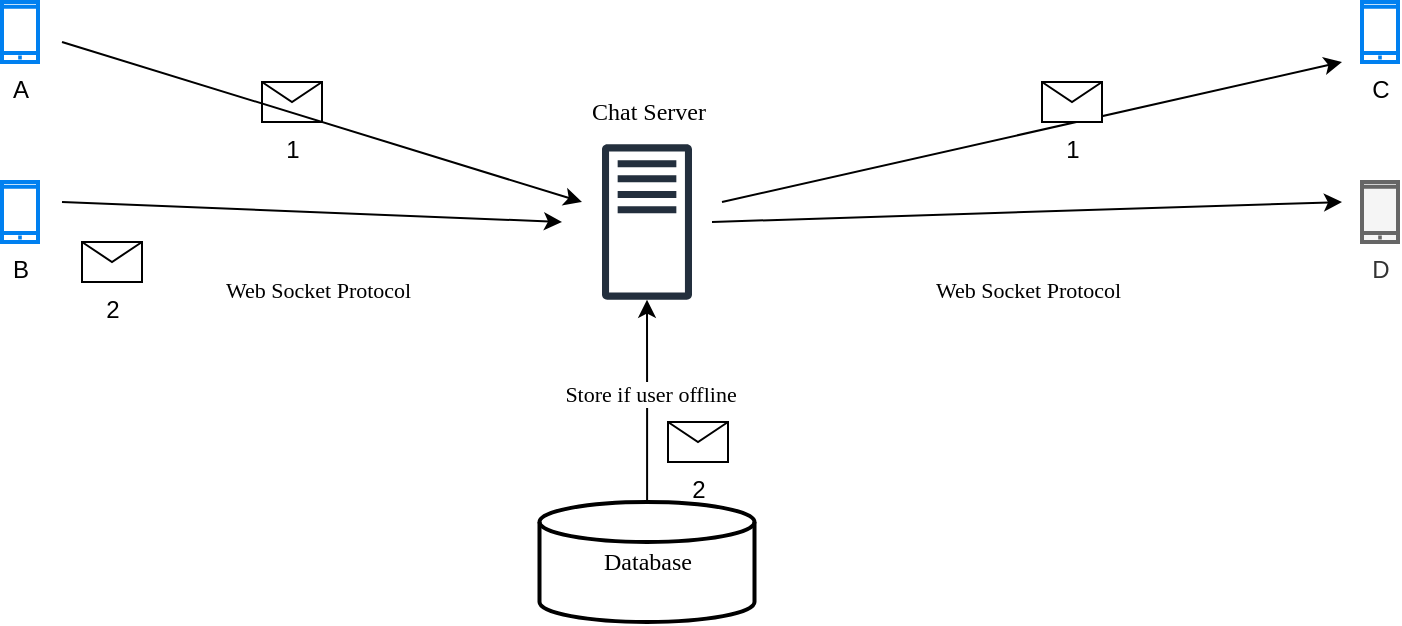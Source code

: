 <mxfile version="28.1.2">
  <diagram name="Page-1" id="N7oIrCuWwNI_fsclLT6k">
    <mxGraphModel dx="1236" dy="687" grid="1" gridSize="10" guides="1" tooltips="1" connect="1" arrows="1" fold="1" page="1" pageScale="1" pageWidth="827" pageHeight="1169" math="0" shadow="0">
      <root>
        <mxCell id="0" />
        <mxCell id="1" parent="0" />
        <mxCell id="TTPyrnQqHGNIF4u3219H-3" value="" style="sketch=0;outlineConnect=0;fontColor=#232F3E;gradientColor=none;fillColor=#232F3D;strokeColor=none;dashed=0;verticalLabelPosition=bottom;verticalAlign=top;align=center;html=1;fontSize=12;fontStyle=0;aspect=fixed;pointerEvents=1;shape=mxgraph.aws4.traditional_server;fontFamily=Excalifont;" vertex="1" parent="1">
          <mxGeometry x="380" y="271" width="45" height="78" as="geometry" />
        </mxCell>
        <mxCell id="TTPyrnQqHGNIF4u3219H-4" value="Chat Server" style="text;html=1;align=center;verticalAlign=middle;resizable=0;points=[];autosize=1;strokeColor=none;fillColor=none;fontFamily=Excalifont;" vertex="1" parent="1">
          <mxGeometry x="357.5" y="240" width="90" height="30" as="geometry" />
        </mxCell>
        <mxCell id="TTPyrnQqHGNIF4u3219H-14" style="edgeStyle=orthogonalEdgeStyle;rounded=0;orthogonalLoop=1;jettySize=auto;html=1;" edge="1" parent="1" source="TTPyrnQqHGNIF4u3219H-9" target="TTPyrnQqHGNIF4u3219H-3">
          <mxGeometry relative="1" as="geometry" />
        </mxCell>
        <mxCell id="TTPyrnQqHGNIF4u3219H-15" value="Store if user offline" style="edgeLabel;html=1;align=center;verticalAlign=middle;resizable=0;points=[];fontFamily=Excalifont;" vertex="1" connectable="0" parent="TTPyrnQqHGNIF4u3219H-14">
          <mxGeometry x="0.077" relative="1" as="geometry">
            <mxPoint x="1" as="offset" />
          </mxGeometry>
        </mxCell>
        <mxCell id="TTPyrnQqHGNIF4u3219H-9" value="&lt;font face=&quot;Excalifont&quot;&gt;Database&lt;/font&gt;" style="strokeWidth=2;html=1;shape=mxgraph.flowchart.database;whiteSpace=wrap;" vertex="1" parent="1">
          <mxGeometry x="348.75" y="450" width="107.5" height="60" as="geometry" />
        </mxCell>
        <mxCell id="TTPyrnQqHGNIF4u3219H-12" value="&lt;span style=&quot;color: rgb(0, 0, 0); font-family: Excalifont; font-size: 11px; font-style: normal; font-variant-ligatures: normal; font-variant-caps: normal; font-weight: 400; letter-spacing: normal; orphans: 2; text-align: center; text-indent: 0px; text-transform: none; widows: 2; word-spacing: 0px; -webkit-text-stroke-width: 0px; white-space: nowrap; background-color: rgb(255, 255, 255); text-decoration-thickness: initial; text-decoration-style: initial; text-decoration-color: initial; float: none; display: inline !important;&quot;&gt;Web Socket Protocol&lt;/span&gt;" style="text;whiteSpace=wrap;html=1;" vertex="1" parent="1">
          <mxGeometry x="190" y="330" width="100" height="40" as="geometry" />
        </mxCell>
        <mxCell id="TTPyrnQqHGNIF4u3219H-13" value="&lt;span style=&quot;color: rgb(0, 0, 0); font-family: Excalifont; font-size: 11px; font-style: normal; font-variant-ligatures: normal; font-variant-caps: normal; font-weight: 400; letter-spacing: normal; orphans: 2; text-align: center; text-indent: 0px; text-transform: none; widows: 2; word-spacing: 0px; -webkit-text-stroke-width: 0px; white-space: nowrap; background-color: rgb(255, 255, 255); text-decoration-thickness: initial; text-decoration-style: initial; text-decoration-color: initial; float: none; display: inline !important;&quot;&gt;Web Socket Protocol&lt;/span&gt;" style="text;whiteSpace=wrap;html=1;" vertex="1" parent="1">
          <mxGeometry x="545" y="330" width="100" height="40" as="geometry" />
        </mxCell>
        <mxCell id="TTPyrnQqHGNIF4u3219H-17" value="1" style="shape=message;html=1;html=1;outlineConnect=0;labelPosition=center;verticalLabelPosition=bottom;align=center;verticalAlign=top;" vertex="1" parent="1">
          <mxGeometry x="210" y="240" width="30" height="20" as="geometry" />
        </mxCell>
        <mxCell id="TTPyrnQqHGNIF4u3219H-27" value="B" style="html=1;verticalLabelPosition=bottom;align=center;labelBackgroundColor=#ffffff;verticalAlign=top;strokeWidth=2;strokeColor=#0080F0;shadow=0;dashed=0;shape=mxgraph.ios7.icons.smartphone;" vertex="1" parent="1">
          <mxGeometry x="80" y="290" width="18" height="30" as="geometry" />
        </mxCell>
        <mxCell id="TTPyrnQqHGNIF4u3219H-29" value="A" style="html=1;verticalLabelPosition=bottom;align=center;labelBackgroundColor=#ffffff;verticalAlign=top;strokeWidth=2;strokeColor=#0080F0;shadow=0;dashed=0;shape=mxgraph.ios7.icons.smartphone;" vertex="1" parent="1">
          <mxGeometry x="80" y="200" width="18" height="30" as="geometry" />
        </mxCell>
        <mxCell id="TTPyrnQqHGNIF4u3219H-31" value="D" style="html=1;verticalLabelPosition=bottom;align=center;labelBackgroundColor=#ffffff;verticalAlign=top;strokeWidth=2;strokeColor=#666666;shadow=0;dashed=0;shape=mxgraph.ios7.icons.smartphone;fillColor=#f5f5f5;fontColor=#333333;" vertex="1" parent="1">
          <mxGeometry x="760" y="290" width="18" height="30" as="geometry" />
        </mxCell>
        <mxCell id="TTPyrnQqHGNIF4u3219H-32" value="C" style="html=1;verticalLabelPosition=bottom;align=center;labelBackgroundColor=#ffffff;verticalAlign=top;strokeWidth=2;strokeColor=#0080F0;shadow=0;dashed=0;shape=mxgraph.ios7.icons.smartphone;" vertex="1" parent="1">
          <mxGeometry x="760" y="200" width="18" height="30" as="geometry" />
        </mxCell>
        <mxCell id="TTPyrnQqHGNIF4u3219H-33" value="" style="endArrow=classic;html=1;rounded=0;" edge="1" parent="1">
          <mxGeometry width="50" height="50" relative="1" as="geometry">
            <mxPoint x="110" y="220" as="sourcePoint" />
            <mxPoint x="370" y="300" as="targetPoint" />
          </mxGeometry>
        </mxCell>
        <mxCell id="TTPyrnQqHGNIF4u3219H-34" value="" style="endArrow=classic;html=1;rounded=0;" edge="1" parent="1">
          <mxGeometry width="50" height="50" relative="1" as="geometry">
            <mxPoint x="110" y="300" as="sourcePoint" />
            <mxPoint x="360" y="310" as="targetPoint" />
          </mxGeometry>
        </mxCell>
        <mxCell id="TTPyrnQqHGNIF4u3219H-35" value="" style="endArrow=classic;html=1;rounded=0;" edge="1" parent="1">
          <mxGeometry width="50" height="50" relative="1" as="geometry">
            <mxPoint x="440" y="300" as="sourcePoint" />
            <mxPoint x="750" y="230" as="targetPoint" />
          </mxGeometry>
        </mxCell>
        <mxCell id="TTPyrnQqHGNIF4u3219H-36" value="" style="endArrow=classic;html=1;rounded=0;" edge="1" parent="1">
          <mxGeometry width="50" height="50" relative="1" as="geometry">
            <mxPoint x="435" y="310" as="sourcePoint" />
            <mxPoint x="750" y="300" as="targetPoint" />
          </mxGeometry>
        </mxCell>
        <mxCell id="TTPyrnQqHGNIF4u3219H-37" value="2" style="shape=message;html=1;html=1;outlineConnect=0;labelPosition=center;verticalLabelPosition=bottom;align=center;verticalAlign=top;" vertex="1" parent="1">
          <mxGeometry x="120" y="320" width="30" height="20" as="geometry" />
        </mxCell>
        <mxCell id="TTPyrnQqHGNIF4u3219H-38" value="1" style="shape=message;html=1;html=1;outlineConnect=0;labelPosition=center;verticalLabelPosition=bottom;align=center;verticalAlign=top;" vertex="1" parent="1">
          <mxGeometry x="600" y="240" width="30" height="20" as="geometry" />
        </mxCell>
        <mxCell id="TTPyrnQqHGNIF4u3219H-40" value="2" style="shape=message;html=1;html=1;outlineConnect=0;labelPosition=center;verticalLabelPosition=bottom;align=center;verticalAlign=top;" vertex="1" parent="1">
          <mxGeometry x="413" y="410" width="30" height="20" as="geometry" />
        </mxCell>
      </root>
    </mxGraphModel>
  </diagram>
</mxfile>
